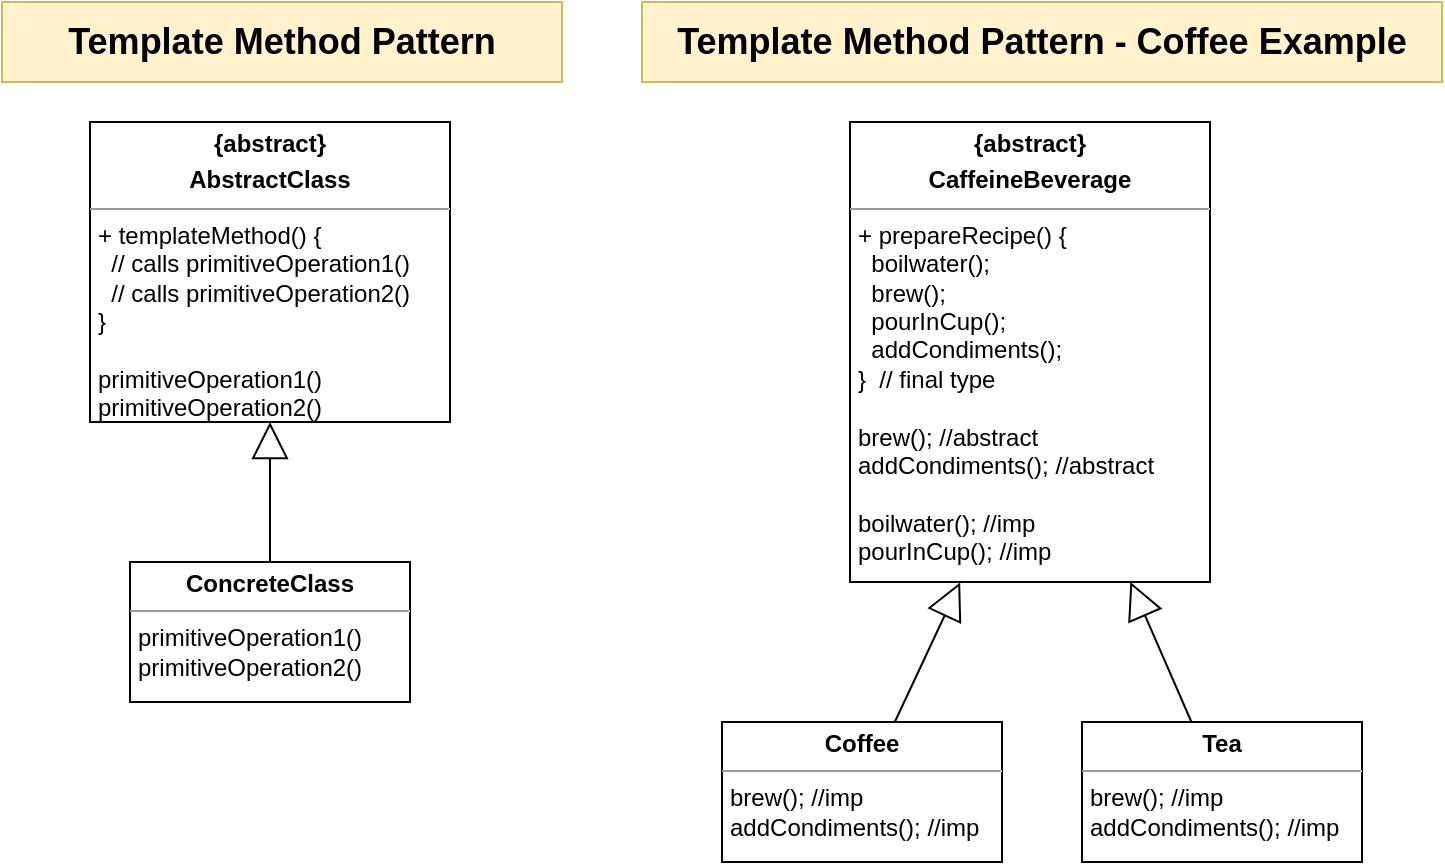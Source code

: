 <mxfile version="15.0.3" type="github">
  <diagram id="rvc5KaL6QQOTCAsFbKzh" name="Page-1">
    <mxGraphModel dx="1185" dy="614" grid="1" gridSize="10" guides="1" tooltips="1" connect="1" arrows="1" fold="1" page="1" pageScale="1" pageWidth="827" pageHeight="1169" math="0" shadow="0">
      <root>
        <mxCell id="0" />
        <mxCell id="1" parent="0" />
        <mxCell id="v5IypCRte8Z06ehXbfqp-1" value="&lt;p style=&quot;margin: 0px ; margin-top: 4px ; text-align: center&quot;&gt;&lt;b&gt;{abstract}&lt;/b&gt;&lt;/p&gt;&lt;p style=&quot;margin: 0px ; margin-top: 4px ; text-align: center&quot;&gt;&lt;b&gt;AbstractClass&lt;/b&gt;&lt;/p&gt;&lt;hr size=&quot;1&quot;&gt;&lt;p style=&quot;margin: 0px ; margin-left: 4px&quot;&gt;+ templateMethod() {&lt;/p&gt;&lt;p style=&quot;margin: 0px ; margin-left: 4px&quot;&gt;&amp;nbsp; // calls primitiveOperation1()&lt;/p&gt;&lt;p style=&quot;margin: 0px ; margin-left: 4px&quot;&gt;&amp;nbsp; // calls primitiveOperation2()&lt;br&gt;&lt;/p&gt;&lt;p style=&quot;margin: 0px ; margin-left: 4px&quot;&gt;}&lt;/p&gt;&lt;p style=&quot;margin: 0px ; margin-left: 4px&quot;&gt;&lt;br&gt;&lt;/p&gt;&lt;p style=&quot;margin: 0px ; margin-left: 4px&quot;&gt;primitiveOperation1()&lt;br&gt;&lt;/p&gt;&lt;p style=&quot;margin: 0px ; margin-left: 4px&quot;&gt;primitiveOperation2()&lt;br&gt;&lt;/p&gt;" style="verticalAlign=top;align=left;overflow=fill;fontSize=12;fontFamily=Helvetica;html=1;" parent="1" vertex="1">
          <mxGeometry x="84" y="100" width="180" height="150" as="geometry" />
        </mxCell>
        <mxCell id="v5IypCRte8Z06ehXbfqp-2" value="&lt;p style=&quot;margin: 0px ; margin-top: 4px ; text-align: center&quot;&gt;&lt;b&gt;ConcreteClass&lt;/b&gt;&lt;/p&gt;&lt;hr size=&quot;1&quot;&gt;&lt;div style=&quot;height: 2px&quot;&gt;&lt;p style=&quot;margin: 0px 0px 0px 4px&quot;&gt;primitiveOperation1()&lt;br&gt;&lt;/p&gt;&lt;p style=&quot;margin: 0px 0px 0px 4px&quot;&gt;primitiveOperation2()&lt;/p&gt;&lt;/div&gt;" style="verticalAlign=top;align=left;overflow=fill;fontSize=12;fontFamily=Helvetica;html=1;" parent="1" vertex="1">
          <mxGeometry x="104" y="320" width="140" height="70" as="geometry" />
        </mxCell>
        <mxCell id="v5IypCRte8Z06ehXbfqp-3" value="" style="endArrow=block;endSize=16;endFill=0;html=1;elbow=vertical;rounded=0;entryX=0.5;entryY=1;entryDx=0;entryDy=0;" parent="1" source="v5IypCRte8Z06ehXbfqp-2" target="v5IypCRte8Z06ehXbfqp-1" edge="1">
          <mxGeometry width="160" relative="1" as="geometry">
            <mxPoint x="91" y="377.91" as="sourcePoint" />
            <mxPoint x="168" y="300.0" as="targetPoint" />
          </mxGeometry>
        </mxCell>
        <mxCell id="v5IypCRte8Z06ehXbfqp-4" value="Template Method Pattern" style="text;html=1;strokeColor=#d6b656;fillColor=#fff2cc;align=center;verticalAlign=middle;whiteSpace=wrap;rounded=0;fontSize=18;fontStyle=1" parent="1" vertex="1">
          <mxGeometry x="40" y="40" width="280" height="40" as="geometry" />
        </mxCell>
        <mxCell id="-D8ENSdWNOmR9GvZLHHH-1" value="&lt;p style=&quot;margin: 0px ; margin-top: 4px ; text-align: center&quot;&gt;&lt;b&gt;{abstract}&lt;/b&gt;&lt;/p&gt;&lt;p style=&quot;margin: 0px ; margin-top: 4px ; text-align: center&quot;&gt;&lt;b&gt;CaffeineBeverage&lt;/b&gt;&lt;/p&gt;&lt;hr size=&quot;1&quot;&gt;&lt;p style=&quot;margin: 0px ; margin-left: 4px&quot;&gt;+ prepareRecipe() {&lt;/p&gt;&lt;p style=&quot;margin: 0px ; margin-left: 4px&quot;&gt;&amp;nbsp; boilwater();&lt;/p&gt;&lt;p style=&quot;margin: 0px ; margin-left: 4px&quot;&gt;&amp;nbsp; brew();&lt;/p&gt;&lt;p style=&quot;margin: 0px ; margin-left: 4px&quot;&gt;&amp;nbsp; pourInCup();&lt;/p&gt;&lt;p style=&quot;margin: 0px ; margin-left: 4px&quot;&gt;&amp;nbsp; addCondiments();&lt;/p&gt;&lt;p style=&quot;margin: 0px ; margin-left: 4px&quot;&gt;}&amp;nbsp; // final type&lt;/p&gt;&lt;p style=&quot;margin: 0px ; margin-left: 4px&quot;&gt;&lt;br&gt;&lt;/p&gt;&lt;p style=&quot;margin: 0px ; margin-left: 4px&quot;&gt;brew(); //abstract&lt;/p&gt;&lt;p style=&quot;margin: 0px ; margin-left: 4px&quot;&gt;addCondiments(); //abstract&lt;/p&gt;&lt;p style=&quot;margin: 0px ; margin-left: 4px&quot;&gt;&lt;br&gt;&lt;/p&gt;&lt;p style=&quot;margin: 0px ; margin-left: 4px&quot;&gt;boilwater(); //imp&lt;/p&gt;&lt;p style=&quot;margin: 0px ; margin-left: 4px&quot;&gt;pourInCup(); //imp&lt;/p&gt;" style="verticalAlign=top;align=left;overflow=fill;fontSize=12;fontFamily=Helvetica;html=1;" vertex="1" parent="1">
          <mxGeometry x="464" y="100" width="180" height="230" as="geometry" />
        </mxCell>
        <mxCell id="-D8ENSdWNOmR9GvZLHHH-2" value="&lt;p style=&quot;margin: 0px ; margin-top: 4px ; text-align: center&quot;&gt;&lt;b&gt;Coffee&lt;/b&gt;&lt;/p&gt;&lt;hr size=&quot;1&quot;&gt;&lt;div style=&quot;height: 2px&quot;&gt;&lt;p style=&quot;margin: 0px 0px 0px 4px&quot;&gt;brew(); //imp&lt;/p&gt;&lt;p style=&quot;margin: 0px 0px 0px 4px&quot;&gt;addCondiments(); //imp&lt;/p&gt;&lt;/div&gt;" style="verticalAlign=top;align=left;overflow=fill;fontSize=12;fontFamily=Helvetica;html=1;" vertex="1" parent="1">
          <mxGeometry x="400" y="400" width="140" height="70" as="geometry" />
        </mxCell>
        <mxCell id="-D8ENSdWNOmR9GvZLHHH-3" value="" style="endArrow=block;endSize=16;endFill=0;html=1;elbow=vertical;rounded=0;entryX=0.306;entryY=1.001;entryDx=0;entryDy=0;entryPerimeter=0;" edge="1" source="-D8ENSdWNOmR9GvZLHHH-2" target="-D8ENSdWNOmR9GvZLHHH-1" parent="1">
          <mxGeometry width="160" relative="1" as="geometry">
            <mxPoint x="471" y="377.91" as="sourcePoint" />
            <mxPoint x="548" y="300.0" as="targetPoint" />
          </mxGeometry>
        </mxCell>
        <mxCell id="-D8ENSdWNOmR9GvZLHHH-4" value="Template Method Pattern - Coffee Example" style="text;html=1;strokeColor=#d6b656;fillColor=#fff2cc;align=center;verticalAlign=middle;whiteSpace=wrap;rounded=0;fontSize=18;fontStyle=1" vertex="1" parent="1">
          <mxGeometry x="360" y="40" width="400" height="40" as="geometry" />
        </mxCell>
        <mxCell id="-D8ENSdWNOmR9GvZLHHH-5" value="&lt;p style=&quot;margin: 0px ; margin-top: 4px ; text-align: center&quot;&gt;&lt;b&gt;Tea&lt;/b&gt;&lt;/p&gt;&lt;hr size=&quot;1&quot;&gt;&lt;div style=&quot;height: 2px&quot;&gt;&lt;p style=&quot;margin: 0px 0px 0px 4px&quot;&gt;brew(); //imp&lt;/p&gt;&lt;p style=&quot;margin: 0px 0px 0px 4px&quot;&gt;addCondiments(); //imp&lt;/p&gt;&lt;/div&gt;" style="verticalAlign=top;align=left;overflow=fill;fontSize=12;fontFamily=Helvetica;html=1;" vertex="1" parent="1">
          <mxGeometry x="580" y="400" width="140" height="70" as="geometry" />
        </mxCell>
        <mxCell id="-D8ENSdWNOmR9GvZLHHH-6" value="" style="endArrow=block;endSize=16;endFill=0;html=1;elbow=vertical;rounded=0;" edge="1" source="-D8ENSdWNOmR9GvZLHHH-5" parent="1" target="-D8ENSdWNOmR9GvZLHHH-1">
          <mxGeometry width="160" relative="1" as="geometry">
            <mxPoint x="651" y="377.91" as="sourcePoint" />
            <mxPoint x="699.08" y="320.22" as="targetPoint" />
          </mxGeometry>
        </mxCell>
      </root>
    </mxGraphModel>
  </diagram>
</mxfile>
